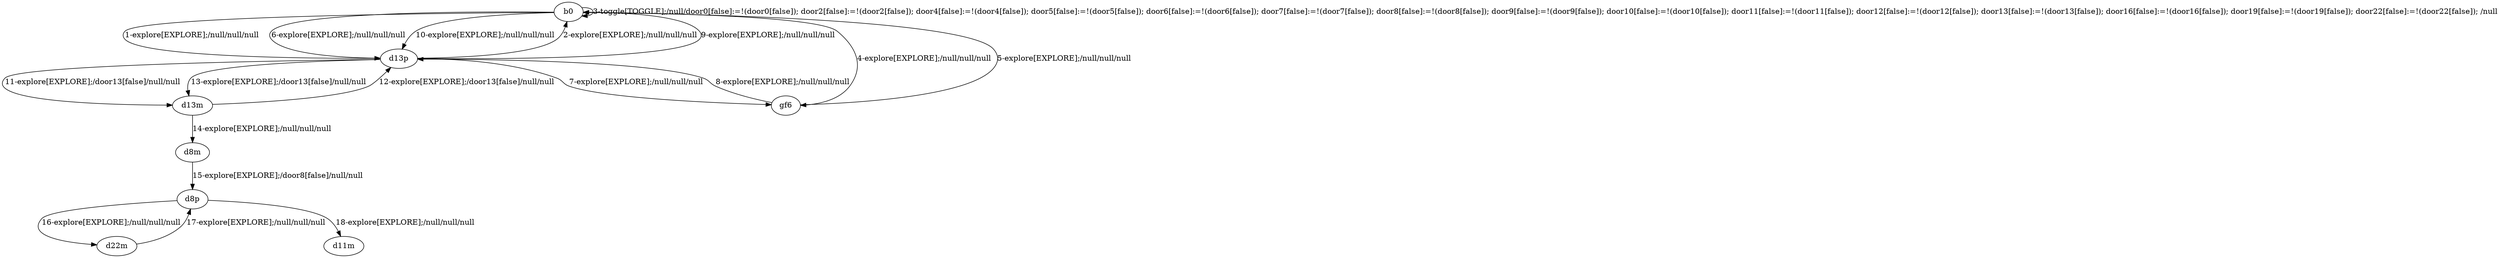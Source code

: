 # Total number of goals covered by this test: 1
# d22m --> d8p

digraph g {
"b0" -> "d13p" [label = "1-explore[EXPLORE];/null/null/null"];
"d13p" -> "b0" [label = "2-explore[EXPLORE];/null/null/null"];
"b0" -> "b0" [label = "3-toggle[TOGGLE];/null/door0[false]:=!(door0[false]); door2[false]:=!(door2[false]); door4[false]:=!(door4[false]); door5[false]:=!(door5[false]); door6[false]:=!(door6[false]); door7[false]:=!(door7[false]); door8[false]:=!(door8[false]); door9[false]:=!(door9[false]); door10[false]:=!(door10[false]); door11[false]:=!(door11[false]); door12[false]:=!(door12[false]); door13[false]:=!(door13[false]); door16[false]:=!(door16[false]); door19[false]:=!(door19[false]); door22[false]:=!(door22[false]); /null"];
"b0" -> "gf6" [label = "4-explore[EXPLORE];/null/null/null"];
"gf6" -> "b0" [label = "5-explore[EXPLORE];/null/null/null"];
"b0" -> "d13p" [label = "6-explore[EXPLORE];/null/null/null"];
"d13p" -> "gf6" [label = "7-explore[EXPLORE];/null/null/null"];
"gf6" -> "d13p" [label = "8-explore[EXPLORE];/null/null/null"];
"d13p" -> "b0" [label = "9-explore[EXPLORE];/null/null/null"];
"b0" -> "d13p" [label = "10-explore[EXPLORE];/null/null/null"];
"d13p" -> "d13m" [label = "11-explore[EXPLORE];/door13[false]/null/null"];
"d13m" -> "d13p" [label = "12-explore[EXPLORE];/door13[false]/null/null"];
"d13p" -> "d13m" [label = "13-explore[EXPLORE];/door13[false]/null/null"];
"d13m" -> "d8m" [label = "14-explore[EXPLORE];/null/null/null"];
"d8m" -> "d8p" [label = "15-explore[EXPLORE];/door8[false]/null/null"];
"d8p" -> "d22m" [label = "16-explore[EXPLORE];/null/null/null"];
"d22m" -> "d8p" [label = "17-explore[EXPLORE];/null/null/null"];
"d8p" -> "d11m" [label = "18-explore[EXPLORE];/null/null/null"];
}